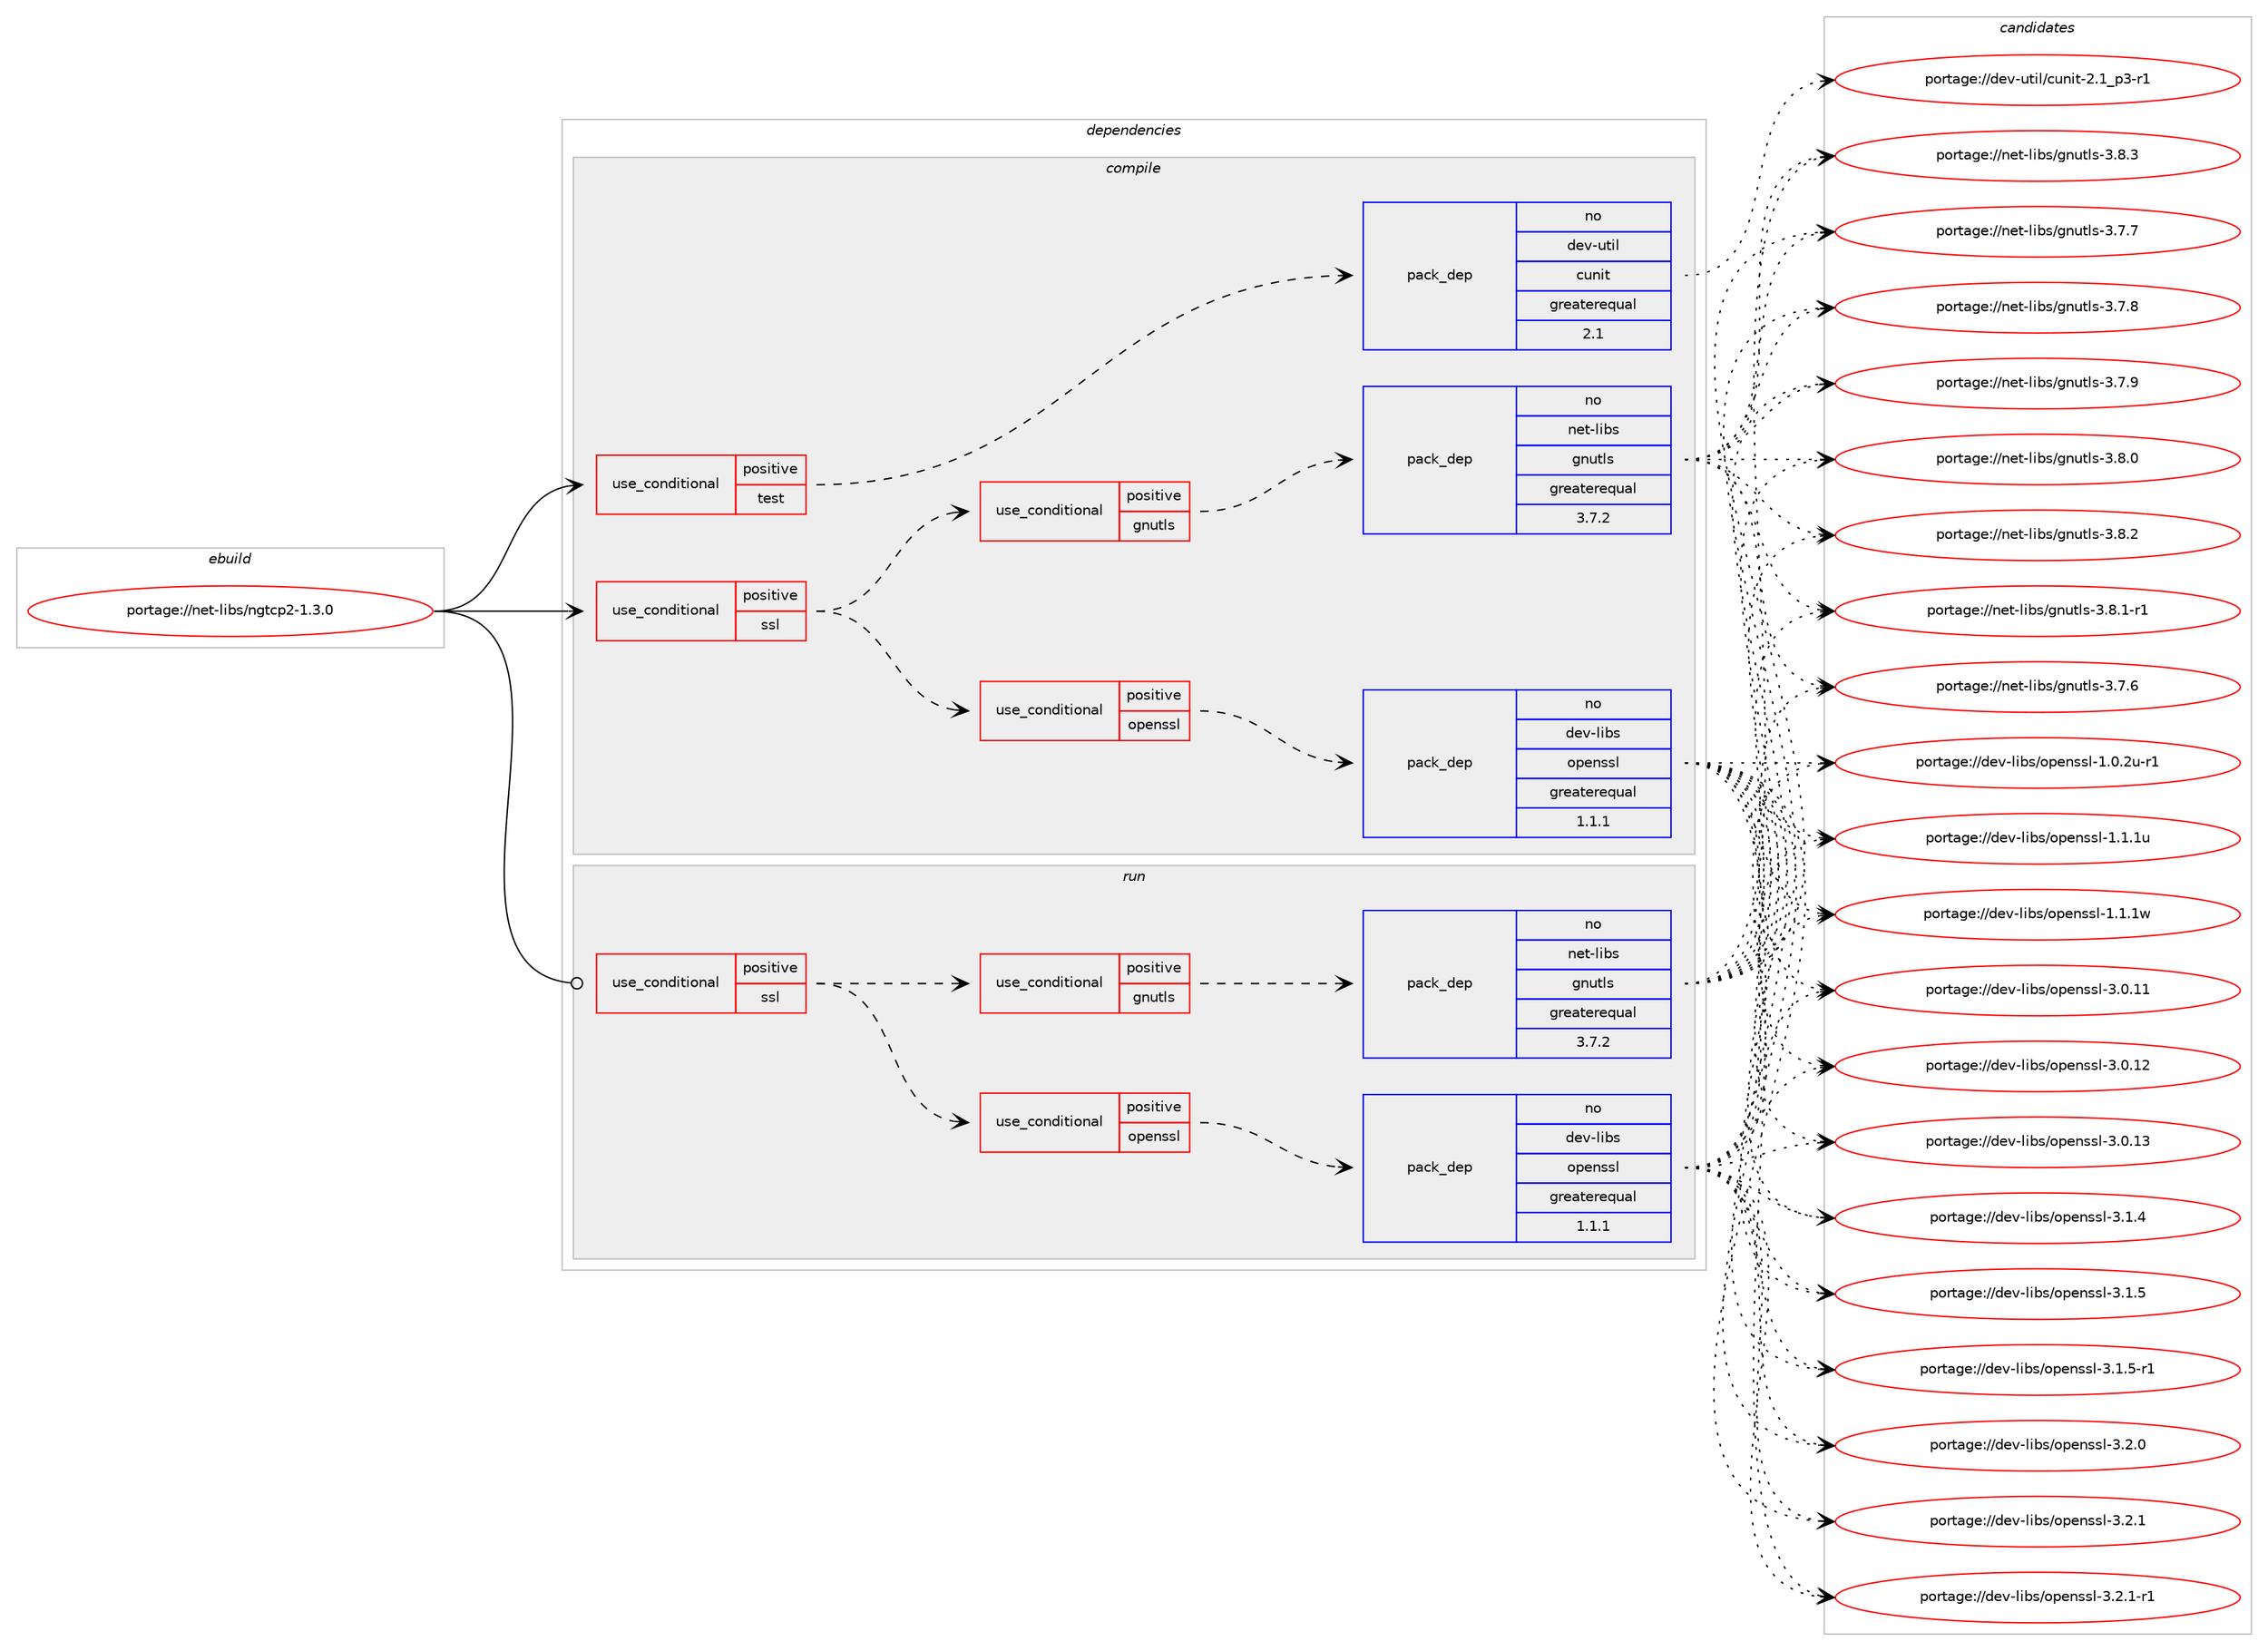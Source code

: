 digraph prolog {

# *************
# Graph options
# *************

newrank=true;
concentrate=true;
compound=true;
graph [rankdir=LR,fontname=Helvetica,fontsize=10,ranksep=1.5];#, ranksep=2.5, nodesep=0.2];
edge  [arrowhead=vee];
node  [fontname=Helvetica,fontsize=10];

# **********
# The ebuild
# **********

subgraph cluster_leftcol {
color=gray;
rank=same;
label=<<i>ebuild</i>>;
id [label="portage://net-libs/ngtcp2-1.3.0", color=red, width=4, href="../net-libs/ngtcp2-1.3.0.svg"];
}

# ****************
# The dependencies
# ****************

subgraph cluster_midcol {
color=gray;
label=<<i>dependencies</i>>;
subgraph cluster_compile {
fillcolor="#eeeeee";
style=filled;
label=<<i>compile</i>>;
subgraph cond3503 {
dependency5287 [label=<<TABLE BORDER="0" CELLBORDER="1" CELLSPACING="0" CELLPADDING="4"><TR><TD ROWSPAN="3" CELLPADDING="10">use_conditional</TD></TR><TR><TD>positive</TD></TR><TR><TD>ssl</TD></TR></TABLE>>, shape=none, color=red];
subgraph cond3504 {
dependency5288 [label=<<TABLE BORDER="0" CELLBORDER="1" CELLSPACING="0" CELLPADDING="4"><TR><TD ROWSPAN="3" CELLPADDING="10">use_conditional</TD></TR><TR><TD>positive</TD></TR><TR><TD>gnutls</TD></TR></TABLE>>, shape=none, color=red];
subgraph pack1720 {
dependency5289 [label=<<TABLE BORDER="0" CELLBORDER="1" CELLSPACING="0" CELLPADDING="4" WIDTH="220"><TR><TD ROWSPAN="6" CELLPADDING="30">pack_dep</TD></TR><TR><TD WIDTH="110">no</TD></TR><TR><TD>net-libs</TD></TR><TR><TD>gnutls</TD></TR><TR><TD>greaterequal</TD></TR><TR><TD>3.7.2</TD></TR></TABLE>>, shape=none, color=blue];
}
dependency5288:e -> dependency5289:w [weight=20,style="dashed",arrowhead="vee"];
}
dependency5287:e -> dependency5288:w [weight=20,style="dashed",arrowhead="vee"];
subgraph cond3505 {
dependency5290 [label=<<TABLE BORDER="0" CELLBORDER="1" CELLSPACING="0" CELLPADDING="4"><TR><TD ROWSPAN="3" CELLPADDING="10">use_conditional</TD></TR><TR><TD>positive</TD></TR><TR><TD>openssl</TD></TR></TABLE>>, shape=none, color=red];
subgraph pack1721 {
dependency5291 [label=<<TABLE BORDER="0" CELLBORDER="1" CELLSPACING="0" CELLPADDING="4" WIDTH="220"><TR><TD ROWSPAN="6" CELLPADDING="30">pack_dep</TD></TR><TR><TD WIDTH="110">no</TD></TR><TR><TD>dev-libs</TD></TR><TR><TD>openssl</TD></TR><TR><TD>greaterequal</TD></TR><TR><TD>1.1.1</TD></TR></TABLE>>, shape=none, color=blue];
}
dependency5290:e -> dependency5291:w [weight=20,style="dashed",arrowhead="vee"];
}
dependency5287:e -> dependency5290:w [weight=20,style="dashed",arrowhead="vee"];
}
id:e -> dependency5287:w [weight=20,style="solid",arrowhead="vee"];
subgraph cond3506 {
dependency5292 [label=<<TABLE BORDER="0" CELLBORDER="1" CELLSPACING="0" CELLPADDING="4"><TR><TD ROWSPAN="3" CELLPADDING="10">use_conditional</TD></TR><TR><TD>positive</TD></TR><TR><TD>test</TD></TR></TABLE>>, shape=none, color=red];
subgraph pack1722 {
dependency5293 [label=<<TABLE BORDER="0" CELLBORDER="1" CELLSPACING="0" CELLPADDING="4" WIDTH="220"><TR><TD ROWSPAN="6" CELLPADDING="30">pack_dep</TD></TR><TR><TD WIDTH="110">no</TD></TR><TR><TD>dev-util</TD></TR><TR><TD>cunit</TD></TR><TR><TD>greaterequal</TD></TR><TR><TD>2.1</TD></TR></TABLE>>, shape=none, color=blue];
}
dependency5292:e -> dependency5293:w [weight=20,style="dashed",arrowhead="vee"];
}
id:e -> dependency5292:w [weight=20,style="solid",arrowhead="vee"];
}
subgraph cluster_compileandrun {
fillcolor="#eeeeee";
style=filled;
label=<<i>compile and run</i>>;
}
subgraph cluster_run {
fillcolor="#eeeeee";
style=filled;
label=<<i>run</i>>;
subgraph cond3507 {
dependency5294 [label=<<TABLE BORDER="0" CELLBORDER="1" CELLSPACING="0" CELLPADDING="4"><TR><TD ROWSPAN="3" CELLPADDING="10">use_conditional</TD></TR><TR><TD>positive</TD></TR><TR><TD>ssl</TD></TR></TABLE>>, shape=none, color=red];
subgraph cond3508 {
dependency5295 [label=<<TABLE BORDER="0" CELLBORDER="1" CELLSPACING="0" CELLPADDING="4"><TR><TD ROWSPAN="3" CELLPADDING="10">use_conditional</TD></TR><TR><TD>positive</TD></TR><TR><TD>gnutls</TD></TR></TABLE>>, shape=none, color=red];
subgraph pack1723 {
dependency5296 [label=<<TABLE BORDER="0" CELLBORDER="1" CELLSPACING="0" CELLPADDING="4" WIDTH="220"><TR><TD ROWSPAN="6" CELLPADDING="30">pack_dep</TD></TR><TR><TD WIDTH="110">no</TD></TR><TR><TD>net-libs</TD></TR><TR><TD>gnutls</TD></TR><TR><TD>greaterequal</TD></TR><TR><TD>3.7.2</TD></TR></TABLE>>, shape=none, color=blue];
}
dependency5295:e -> dependency5296:w [weight=20,style="dashed",arrowhead="vee"];
}
dependency5294:e -> dependency5295:w [weight=20,style="dashed",arrowhead="vee"];
subgraph cond3509 {
dependency5297 [label=<<TABLE BORDER="0" CELLBORDER="1" CELLSPACING="0" CELLPADDING="4"><TR><TD ROWSPAN="3" CELLPADDING="10">use_conditional</TD></TR><TR><TD>positive</TD></TR><TR><TD>openssl</TD></TR></TABLE>>, shape=none, color=red];
subgraph pack1724 {
dependency5298 [label=<<TABLE BORDER="0" CELLBORDER="1" CELLSPACING="0" CELLPADDING="4" WIDTH="220"><TR><TD ROWSPAN="6" CELLPADDING="30">pack_dep</TD></TR><TR><TD WIDTH="110">no</TD></TR><TR><TD>dev-libs</TD></TR><TR><TD>openssl</TD></TR><TR><TD>greaterequal</TD></TR><TR><TD>1.1.1</TD></TR></TABLE>>, shape=none, color=blue];
}
dependency5297:e -> dependency5298:w [weight=20,style="dashed",arrowhead="vee"];
}
dependency5294:e -> dependency5297:w [weight=20,style="dashed",arrowhead="vee"];
}
id:e -> dependency5294:w [weight=20,style="solid",arrowhead="odot"];
}
}

# **************
# The candidates
# **************

subgraph cluster_choices {
rank=same;
color=gray;
label=<<i>candidates</i>>;

subgraph choice1720 {
color=black;
nodesep=1;
choice110101116451081059811547103110117116108115455146554654 [label="portage://net-libs/gnutls-3.7.6", color=red, width=4,href="../net-libs/gnutls-3.7.6.svg"];
choice110101116451081059811547103110117116108115455146554655 [label="portage://net-libs/gnutls-3.7.7", color=red, width=4,href="../net-libs/gnutls-3.7.7.svg"];
choice110101116451081059811547103110117116108115455146554656 [label="portage://net-libs/gnutls-3.7.8", color=red, width=4,href="../net-libs/gnutls-3.7.8.svg"];
choice110101116451081059811547103110117116108115455146554657 [label="portage://net-libs/gnutls-3.7.9", color=red, width=4,href="../net-libs/gnutls-3.7.9.svg"];
choice110101116451081059811547103110117116108115455146564648 [label="portage://net-libs/gnutls-3.8.0", color=red, width=4,href="../net-libs/gnutls-3.8.0.svg"];
choice1101011164510810598115471031101171161081154551465646494511449 [label="portage://net-libs/gnutls-3.8.1-r1", color=red, width=4,href="../net-libs/gnutls-3.8.1-r1.svg"];
choice110101116451081059811547103110117116108115455146564650 [label="portage://net-libs/gnutls-3.8.2", color=red, width=4,href="../net-libs/gnutls-3.8.2.svg"];
choice110101116451081059811547103110117116108115455146564651 [label="portage://net-libs/gnutls-3.8.3", color=red, width=4,href="../net-libs/gnutls-3.8.3.svg"];
dependency5289:e -> choice110101116451081059811547103110117116108115455146554654:w [style=dotted,weight="100"];
dependency5289:e -> choice110101116451081059811547103110117116108115455146554655:w [style=dotted,weight="100"];
dependency5289:e -> choice110101116451081059811547103110117116108115455146554656:w [style=dotted,weight="100"];
dependency5289:e -> choice110101116451081059811547103110117116108115455146554657:w [style=dotted,weight="100"];
dependency5289:e -> choice110101116451081059811547103110117116108115455146564648:w [style=dotted,weight="100"];
dependency5289:e -> choice1101011164510810598115471031101171161081154551465646494511449:w [style=dotted,weight="100"];
dependency5289:e -> choice110101116451081059811547103110117116108115455146564650:w [style=dotted,weight="100"];
dependency5289:e -> choice110101116451081059811547103110117116108115455146564651:w [style=dotted,weight="100"];
}
subgraph choice1721 {
color=black;
nodesep=1;
choice1001011184510810598115471111121011101151151084549464846501174511449 [label="portage://dev-libs/openssl-1.0.2u-r1", color=red, width=4,href="../dev-libs/openssl-1.0.2u-r1.svg"];
choice100101118451081059811547111112101110115115108454946494649117 [label="portage://dev-libs/openssl-1.1.1u", color=red, width=4,href="../dev-libs/openssl-1.1.1u.svg"];
choice100101118451081059811547111112101110115115108454946494649119 [label="portage://dev-libs/openssl-1.1.1w", color=red, width=4,href="../dev-libs/openssl-1.1.1w.svg"];
choice10010111845108105981154711111210111011511510845514648464949 [label="portage://dev-libs/openssl-3.0.11", color=red, width=4,href="../dev-libs/openssl-3.0.11.svg"];
choice10010111845108105981154711111210111011511510845514648464950 [label="portage://dev-libs/openssl-3.0.12", color=red, width=4,href="../dev-libs/openssl-3.0.12.svg"];
choice10010111845108105981154711111210111011511510845514648464951 [label="portage://dev-libs/openssl-3.0.13", color=red, width=4,href="../dev-libs/openssl-3.0.13.svg"];
choice100101118451081059811547111112101110115115108455146494652 [label="portage://dev-libs/openssl-3.1.4", color=red, width=4,href="../dev-libs/openssl-3.1.4.svg"];
choice100101118451081059811547111112101110115115108455146494653 [label="portage://dev-libs/openssl-3.1.5", color=red, width=4,href="../dev-libs/openssl-3.1.5.svg"];
choice1001011184510810598115471111121011101151151084551464946534511449 [label="portage://dev-libs/openssl-3.1.5-r1", color=red, width=4,href="../dev-libs/openssl-3.1.5-r1.svg"];
choice100101118451081059811547111112101110115115108455146504648 [label="portage://dev-libs/openssl-3.2.0", color=red, width=4,href="../dev-libs/openssl-3.2.0.svg"];
choice100101118451081059811547111112101110115115108455146504649 [label="portage://dev-libs/openssl-3.2.1", color=red, width=4,href="../dev-libs/openssl-3.2.1.svg"];
choice1001011184510810598115471111121011101151151084551465046494511449 [label="portage://dev-libs/openssl-3.2.1-r1", color=red, width=4,href="../dev-libs/openssl-3.2.1-r1.svg"];
dependency5291:e -> choice1001011184510810598115471111121011101151151084549464846501174511449:w [style=dotted,weight="100"];
dependency5291:e -> choice100101118451081059811547111112101110115115108454946494649117:w [style=dotted,weight="100"];
dependency5291:e -> choice100101118451081059811547111112101110115115108454946494649119:w [style=dotted,weight="100"];
dependency5291:e -> choice10010111845108105981154711111210111011511510845514648464949:w [style=dotted,weight="100"];
dependency5291:e -> choice10010111845108105981154711111210111011511510845514648464950:w [style=dotted,weight="100"];
dependency5291:e -> choice10010111845108105981154711111210111011511510845514648464951:w [style=dotted,weight="100"];
dependency5291:e -> choice100101118451081059811547111112101110115115108455146494652:w [style=dotted,weight="100"];
dependency5291:e -> choice100101118451081059811547111112101110115115108455146494653:w [style=dotted,weight="100"];
dependency5291:e -> choice1001011184510810598115471111121011101151151084551464946534511449:w [style=dotted,weight="100"];
dependency5291:e -> choice100101118451081059811547111112101110115115108455146504648:w [style=dotted,weight="100"];
dependency5291:e -> choice100101118451081059811547111112101110115115108455146504649:w [style=dotted,weight="100"];
dependency5291:e -> choice1001011184510810598115471111121011101151151084551465046494511449:w [style=dotted,weight="100"];
}
subgraph choice1722 {
color=black;
nodesep=1;
choice1001011184511711610510847991171101051164550464995112514511449 [label="portage://dev-util/cunit-2.1_p3-r1", color=red, width=4,href="../dev-util/cunit-2.1_p3-r1.svg"];
dependency5293:e -> choice1001011184511711610510847991171101051164550464995112514511449:w [style=dotted,weight="100"];
}
subgraph choice1723 {
color=black;
nodesep=1;
choice110101116451081059811547103110117116108115455146554654 [label="portage://net-libs/gnutls-3.7.6", color=red, width=4,href="../net-libs/gnutls-3.7.6.svg"];
choice110101116451081059811547103110117116108115455146554655 [label="portage://net-libs/gnutls-3.7.7", color=red, width=4,href="../net-libs/gnutls-3.7.7.svg"];
choice110101116451081059811547103110117116108115455146554656 [label="portage://net-libs/gnutls-3.7.8", color=red, width=4,href="../net-libs/gnutls-3.7.8.svg"];
choice110101116451081059811547103110117116108115455146554657 [label="portage://net-libs/gnutls-3.7.9", color=red, width=4,href="../net-libs/gnutls-3.7.9.svg"];
choice110101116451081059811547103110117116108115455146564648 [label="portage://net-libs/gnutls-3.8.0", color=red, width=4,href="../net-libs/gnutls-3.8.0.svg"];
choice1101011164510810598115471031101171161081154551465646494511449 [label="portage://net-libs/gnutls-3.8.1-r1", color=red, width=4,href="../net-libs/gnutls-3.8.1-r1.svg"];
choice110101116451081059811547103110117116108115455146564650 [label="portage://net-libs/gnutls-3.8.2", color=red, width=4,href="../net-libs/gnutls-3.8.2.svg"];
choice110101116451081059811547103110117116108115455146564651 [label="portage://net-libs/gnutls-3.8.3", color=red, width=4,href="../net-libs/gnutls-3.8.3.svg"];
dependency5296:e -> choice110101116451081059811547103110117116108115455146554654:w [style=dotted,weight="100"];
dependency5296:e -> choice110101116451081059811547103110117116108115455146554655:w [style=dotted,weight="100"];
dependency5296:e -> choice110101116451081059811547103110117116108115455146554656:w [style=dotted,weight="100"];
dependency5296:e -> choice110101116451081059811547103110117116108115455146554657:w [style=dotted,weight="100"];
dependency5296:e -> choice110101116451081059811547103110117116108115455146564648:w [style=dotted,weight="100"];
dependency5296:e -> choice1101011164510810598115471031101171161081154551465646494511449:w [style=dotted,weight="100"];
dependency5296:e -> choice110101116451081059811547103110117116108115455146564650:w [style=dotted,weight="100"];
dependency5296:e -> choice110101116451081059811547103110117116108115455146564651:w [style=dotted,weight="100"];
}
subgraph choice1724 {
color=black;
nodesep=1;
choice1001011184510810598115471111121011101151151084549464846501174511449 [label="portage://dev-libs/openssl-1.0.2u-r1", color=red, width=4,href="../dev-libs/openssl-1.0.2u-r1.svg"];
choice100101118451081059811547111112101110115115108454946494649117 [label="portage://dev-libs/openssl-1.1.1u", color=red, width=4,href="../dev-libs/openssl-1.1.1u.svg"];
choice100101118451081059811547111112101110115115108454946494649119 [label="portage://dev-libs/openssl-1.1.1w", color=red, width=4,href="../dev-libs/openssl-1.1.1w.svg"];
choice10010111845108105981154711111210111011511510845514648464949 [label="portage://dev-libs/openssl-3.0.11", color=red, width=4,href="../dev-libs/openssl-3.0.11.svg"];
choice10010111845108105981154711111210111011511510845514648464950 [label="portage://dev-libs/openssl-3.0.12", color=red, width=4,href="../dev-libs/openssl-3.0.12.svg"];
choice10010111845108105981154711111210111011511510845514648464951 [label="portage://dev-libs/openssl-3.0.13", color=red, width=4,href="../dev-libs/openssl-3.0.13.svg"];
choice100101118451081059811547111112101110115115108455146494652 [label="portage://dev-libs/openssl-3.1.4", color=red, width=4,href="../dev-libs/openssl-3.1.4.svg"];
choice100101118451081059811547111112101110115115108455146494653 [label="portage://dev-libs/openssl-3.1.5", color=red, width=4,href="../dev-libs/openssl-3.1.5.svg"];
choice1001011184510810598115471111121011101151151084551464946534511449 [label="portage://dev-libs/openssl-3.1.5-r1", color=red, width=4,href="../dev-libs/openssl-3.1.5-r1.svg"];
choice100101118451081059811547111112101110115115108455146504648 [label="portage://dev-libs/openssl-3.2.0", color=red, width=4,href="../dev-libs/openssl-3.2.0.svg"];
choice100101118451081059811547111112101110115115108455146504649 [label="portage://dev-libs/openssl-3.2.1", color=red, width=4,href="../dev-libs/openssl-3.2.1.svg"];
choice1001011184510810598115471111121011101151151084551465046494511449 [label="portage://dev-libs/openssl-3.2.1-r1", color=red, width=4,href="../dev-libs/openssl-3.2.1-r1.svg"];
dependency5298:e -> choice1001011184510810598115471111121011101151151084549464846501174511449:w [style=dotted,weight="100"];
dependency5298:e -> choice100101118451081059811547111112101110115115108454946494649117:w [style=dotted,weight="100"];
dependency5298:e -> choice100101118451081059811547111112101110115115108454946494649119:w [style=dotted,weight="100"];
dependency5298:e -> choice10010111845108105981154711111210111011511510845514648464949:w [style=dotted,weight="100"];
dependency5298:e -> choice10010111845108105981154711111210111011511510845514648464950:w [style=dotted,weight="100"];
dependency5298:e -> choice10010111845108105981154711111210111011511510845514648464951:w [style=dotted,weight="100"];
dependency5298:e -> choice100101118451081059811547111112101110115115108455146494652:w [style=dotted,weight="100"];
dependency5298:e -> choice100101118451081059811547111112101110115115108455146494653:w [style=dotted,weight="100"];
dependency5298:e -> choice1001011184510810598115471111121011101151151084551464946534511449:w [style=dotted,weight="100"];
dependency5298:e -> choice100101118451081059811547111112101110115115108455146504648:w [style=dotted,weight="100"];
dependency5298:e -> choice100101118451081059811547111112101110115115108455146504649:w [style=dotted,weight="100"];
dependency5298:e -> choice1001011184510810598115471111121011101151151084551465046494511449:w [style=dotted,weight="100"];
}
}

}
